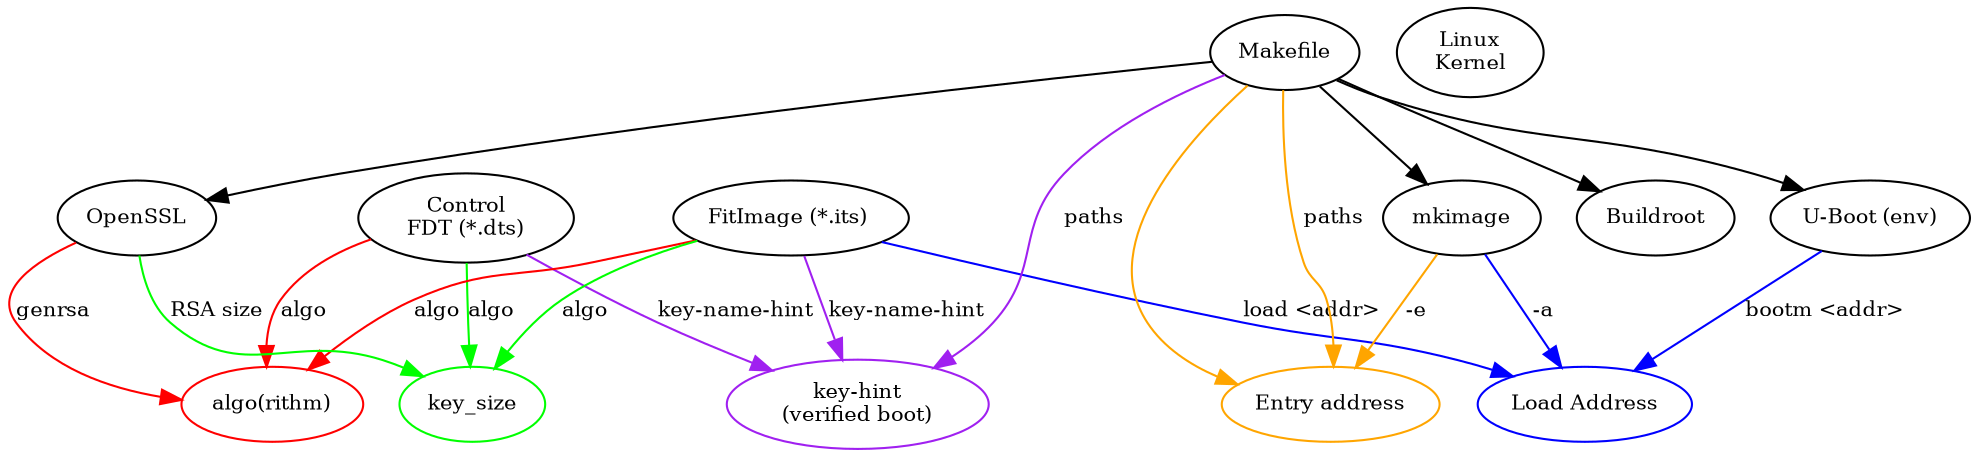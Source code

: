 digraph g {
	graph [ rankdir = "UD" ];
	node [ fontsize = "10" shape = "ellipse" ];
	edge [ fontsize = "10" ];

	algo			[ label = "algo(rithm)" color = "red" ];
	dts			[ label = "Control\nFDT (*.dts)" ];
	entry			[ label = "Entry address" color = "orange" ] ;
	its			[ label = "FitImage (*.its) " ];
	kernel 			[ label = "Linux\nKernel" ];
	key_hint		[ label = "key-hint\n(verified boot)" color = "purple" ] ;
	key_size		[ label = "key_size" color = "green" ];
	load_address		[ label = "Load Address" color = "blue" ];
	make			[ label = "Makefile" ];
	mkimage			[ label = "mkimage" ];
	openssl			[ label = "OpenSSL" ];
	rootfs			[ label = "Buildroot" ];
	uboot			[ label = "U-Boot (env)" ];


	dts -> algo		[ label = "algo" color = "red" ];
	its -> algo		[ label = "algo" color = "red" ];
	openssl -> algo		[ label = "genrsa" color = "red" ];

	make -> entry		[ label = "" color = "orange" ];
	make -> entry		[ label = "paths" color = "orange" ];
	mkimage -> entry	[ label = "-e" color = "orange" ];

	dts -> key_hint		[ label = "key-name-hint" color = "purple" ];
	its -> key_hint		[ label = "key-name-hint" color = "purple" ];
	make -> key_hint	[ label = "paths" color = "purple" ];

	dts -> key_size		[ label = "algo" color = "green" ];
	its -> key_size		[ label = "algo" color = "green" ];
	openssl -> key_size	[ label = "RSA size" color = "green" ];

	its -> load_address	[ label = "load <addr>" color = "blue" ];
	mkimage -> load_address	[ label = "-a" color = "blue" ];
	uboot -> load_address	[ label = "bootm <addr>" color = "blue" ];

	make -> mkimage		[ label = "" color = "black" ];
	make -> openssl		[ label = "" color = "black" ];
	make -> rootfs		[ label = "" color = "black" ];
	make -> uboot		[ label = "" color = "black" ];
}
